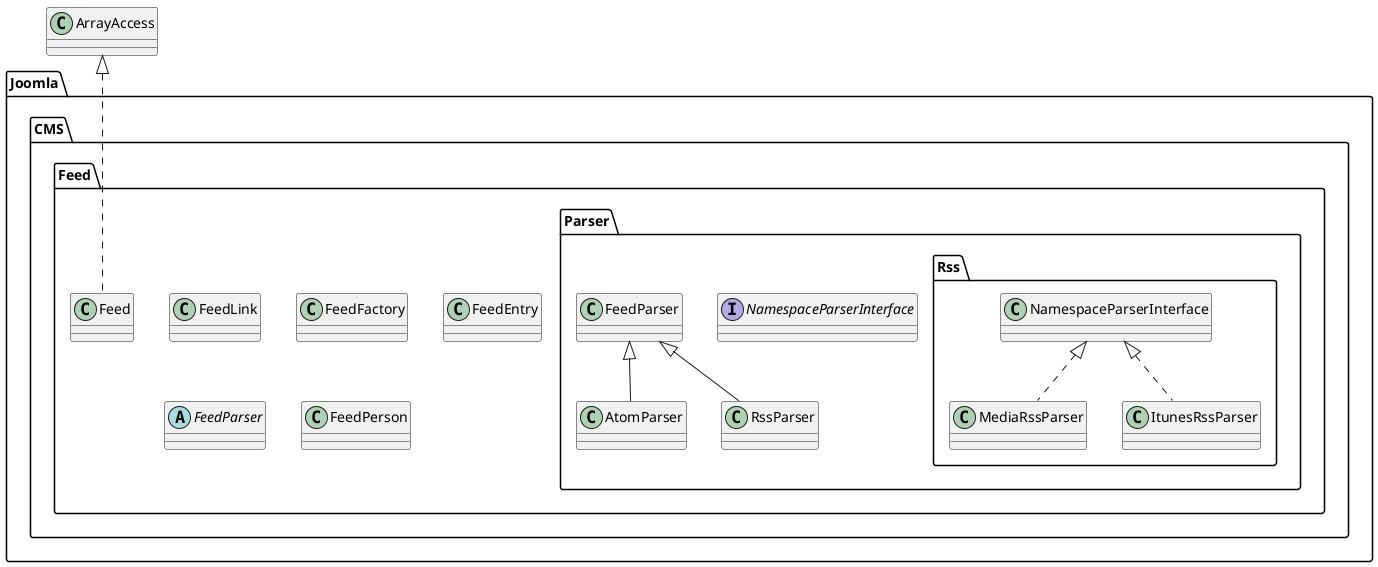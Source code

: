 @startuml
class Joomla.CMS.Feed.FeedLink

interface Joomla.CMS.Feed.Parser.NamespaceParserInterface
class Joomla.CMS.Feed.Parser.Rss.MediaRssParser
Joomla.CMS.Feed.Parser.Rss.NamespaceParserInterface <|.. Joomla.CMS.Feed.Parser.Rss.MediaRssParser
class Joomla.CMS.Feed.Parser.Rss.ItunesRssParser
Joomla.CMS.Feed.Parser.Rss.NamespaceParserInterface <|.. Joomla.CMS.Feed.Parser.Rss.ItunesRssParser
class Joomla.CMS.Feed.Parser.AtomParser
Joomla.CMS.Feed.Parser.FeedParser <|-- Joomla.CMS.Feed.Parser.AtomParser
class Joomla.CMS.Feed.Parser.RssParser
Joomla.CMS.Feed.Parser.FeedParser <|-- Joomla.CMS.Feed.Parser.RssParser
class Joomla.CMS.Feed.FeedFactory
class Joomla.CMS.Feed.Feed
ArrayAccess <|.. Joomla.CMS.Feed.Feed
class Joomla.CMS.Feed.FeedEntry
abstract class Joomla.CMS.Feed.FeedParser
class Joomla.CMS.Feed.FeedPerson
@enduml
